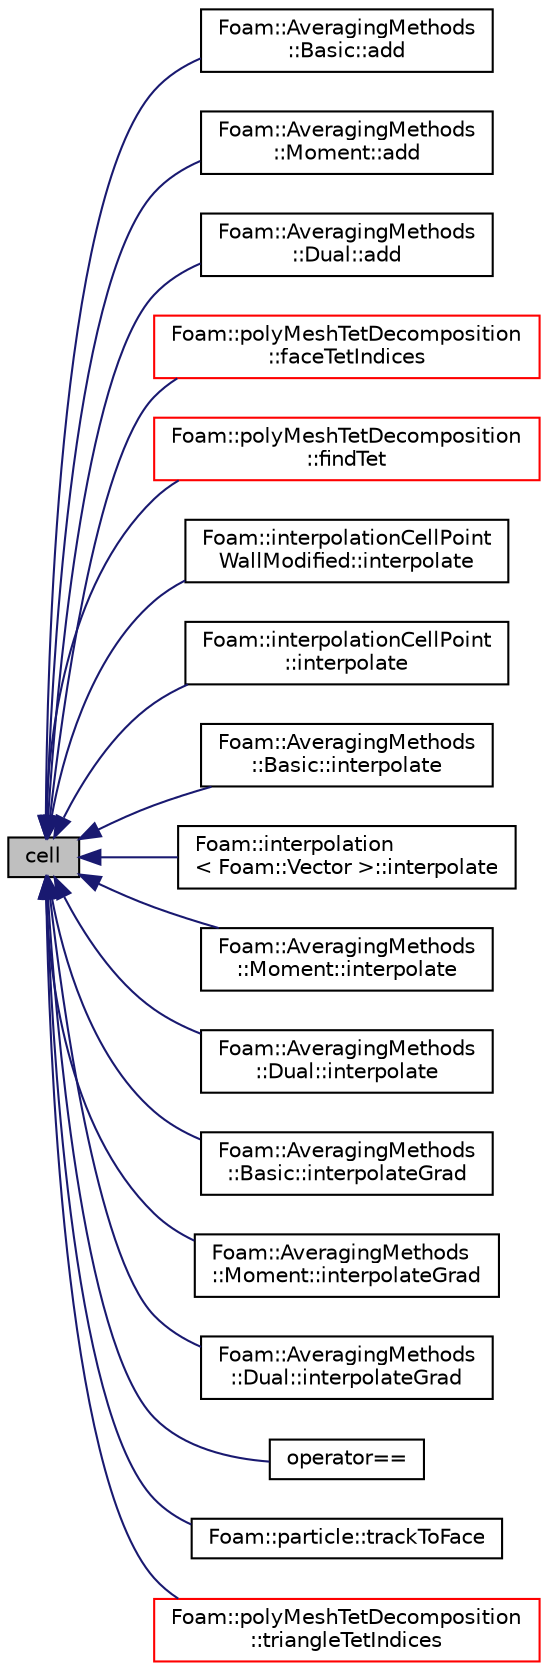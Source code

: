 digraph "cell"
{
  bgcolor="transparent";
  edge [fontname="Helvetica",fontsize="10",labelfontname="Helvetica",labelfontsize="10"];
  node [fontname="Helvetica",fontsize="10",shape=record];
  rankdir="LR";
  Node1 [label="cell",height=0.2,width=0.4,color="black", fillcolor="grey75", style="filled", fontcolor="black"];
  Node1 -> Node2 [dir="back",color="midnightblue",fontsize="10",style="solid",fontname="Helvetica"];
  Node2 [label="Foam::AveragingMethods\l::Basic::add",height=0.2,width=0.4,color="black",URL="$a00099.html#aacdd5b987030e398238c732fea3a0117",tooltip="Member Functions. "];
  Node1 -> Node3 [dir="back",color="midnightblue",fontsize="10",style="solid",fontname="Helvetica"];
  Node3 [label="Foam::AveragingMethods\l::Moment::add",height=0.2,width=0.4,color="black",URL="$a01513.html#aacdd5b987030e398238c732fea3a0117",tooltip="Member Functions. "];
  Node1 -> Node4 [dir="back",color="midnightblue",fontsize="10",style="solid",fontname="Helvetica"];
  Node4 [label="Foam::AveragingMethods\l::Dual::add",height=0.2,width=0.4,color="black",URL="$a00581.html#aacdd5b987030e398238c732fea3a0117",tooltip="Member Functions. "];
  Node1 -> Node5 [dir="back",color="midnightblue",fontsize="10",style="solid",fontname="Helvetica"];
  Node5 [label="Foam::polyMeshTetDecomposition\l::faceTetIndices",height=0.2,width=0.4,color="red",URL="$a01911.html#ac928a304995a9b54928d97ec634a6270",tooltip="Return the tet decomposition of the given face, with. "];
  Node1 -> Node6 [dir="back",color="midnightblue",fontsize="10",style="solid",fontname="Helvetica"];
  Node6 [label="Foam::polyMeshTetDecomposition\l::findTet",height=0.2,width=0.4,color="red",URL="$a01911.html#a336110501f5915673070727c2b9cefc1",tooltip="Find the tet decomposition of the cell containing the given point. "];
  Node1 -> Node7 [dir="back",color="midnightblue",fontsize="10",style="solid",fontname="Helvetica"];
  Node7 [label="Foam::interpolationCellPoint\lWallModified::interpolate",height=0.2,width=0.4,color="black",URL="$a01148.html#a4a56ec9409ef523b3d284d4a8b1866c4",tooltip="Interpolate field to the given point in the tetrahedron. "];
  Node1 -> Node8 [dir="back",color="midnightblue",fontsize="10",style="solid",fontname="Helvetica"];
  Node8 [label="Foam::interpolationCellPoint\l::interpolate",height=0.2,width=0.4,color="black",URL="$a01146.html#a4a56ec9409ef523b3d284d4a8b1866c4",tooltip="Interpolate field to the given point in the tetrahedron. "];
  Node1 -> Node9 [dir="back",color="midnightblue",fontsize="10",style="solid",fontname="Helvetica"];
  Node9 [label="Foam::AveragingMethods\l::Basic::interpolate",height=0.2,width=0.4,color="black",URL="$a00099.html#ac107254a19d8d108ef606097ede77638",tooltip="Interpolate. "];
  Node1 -> Node10 [dir="back",color="midnightblue",fontsize="10",style="solid",fontname="Helvetica"];
  Node10 [label="Foam::interpolation\l\< Foam::Vector \>::interpolate",height=0.2,width=0.4,color="black",URL="$a01142.html#ae76ee0de411b31fefa41a3cdc43de9a2",tooltip="Interpolate field to the given point in the tetrahedron. "];
  Node1 -> Node11 [dir="back",color="midnightblue",fontsize="10",style="solid",fontname="Helvetica"];
  Node11 [label="Foam::AveragingMethods\l::Moment::interpolate",height=0.2,width=0.4,color="black",URL="$a01513.html#ac107254a19d8d108ef606097ede77638",tooltip="Interpolate. "];
  Node1 -> Node12 [dir="back",color="midnightblue",fontsize="10",style="solid",fontname="Helvetica"];
  Node12 [label="Foam::AveragingMethods\l::Dual::interpolate",height=0.2,width=0.4,color="black",URL="$a00581.html#ac107254a19d8d108ef606097ede77638",tooltip="Interpolate. "];
  Node1 -> Node13 [dir="back",color="midnightblue",fontsize="10",style="solid",fontname="Helvetica"];
  Node13 [label="Foam::AveragingMethods\l::Basic::interpolateGrad",height=0.2,width=0.4,color="black",URL="$a00099.html#a0c8fc779de2d6873437affed9460e9bb",tooltip="Interpolate gradient. "];
  Node1 -> Node14 [dir="back",color="midnightblue",fontsize="10",style="solid",fontname="Helvetica"];
  Node14 [label="Foam::AveragingMethods\l::Moment::interpolateGrad",height=0.2,width=0.4,color="black",URL="$a01513.html#a88f4d0ac4b2d62a13dfcbdc3e27dc03e",tooltip="Interpolate gradient. "];
  Node1 -> Node15 [dir="back",color="midnightblue",fontsize="10",style="solid",fontname="Helvetica"];
  Node15 [label="Foam::AveragingMethods\l::Dual::interpolateGrad",height=0.2,width=0.4,color="black",URL="$a00581.html#a9d9aa15ed0b12285c274356a972fb8d8",tooltip="Interpolate gradient. "];
  Node1 -> Node16 [dir="back",color="midnightblue",fontsize="10",style="solid",fontname="Helvetica"];
  Node16 [label="operator==",height=0.2,width=0.4,color="black",URL="$a02557.html#a91398a8ab19eda368bedb1e84b7a9ac3"];
  Node1 -> Node17 [dir="back",color="midnightblue",fontsize="10",style="solid",fontname="Helvetica"];
  Node17 [label="Foam::particle::trackToFace",height=0.2,width=0.4,color="black",URL="$a01763.html#a843767f232f5b61884dcd757558591e0"];
  Node1 -> Node18 [dir="back",color="midnightblue",fontsize="10",style="solid",fontname="Helvetica"];
  Node18 [label="Foam::polyMeshTetDecomposition\l::triangleTetIndices",height=0.2,width=0.4,color="red",URL="$a01911.html#a58706d0e14fb9b9a20f1d19ef6671605",tooltip="Return the tet decomposition of the given triangle of the given face. "];
}
